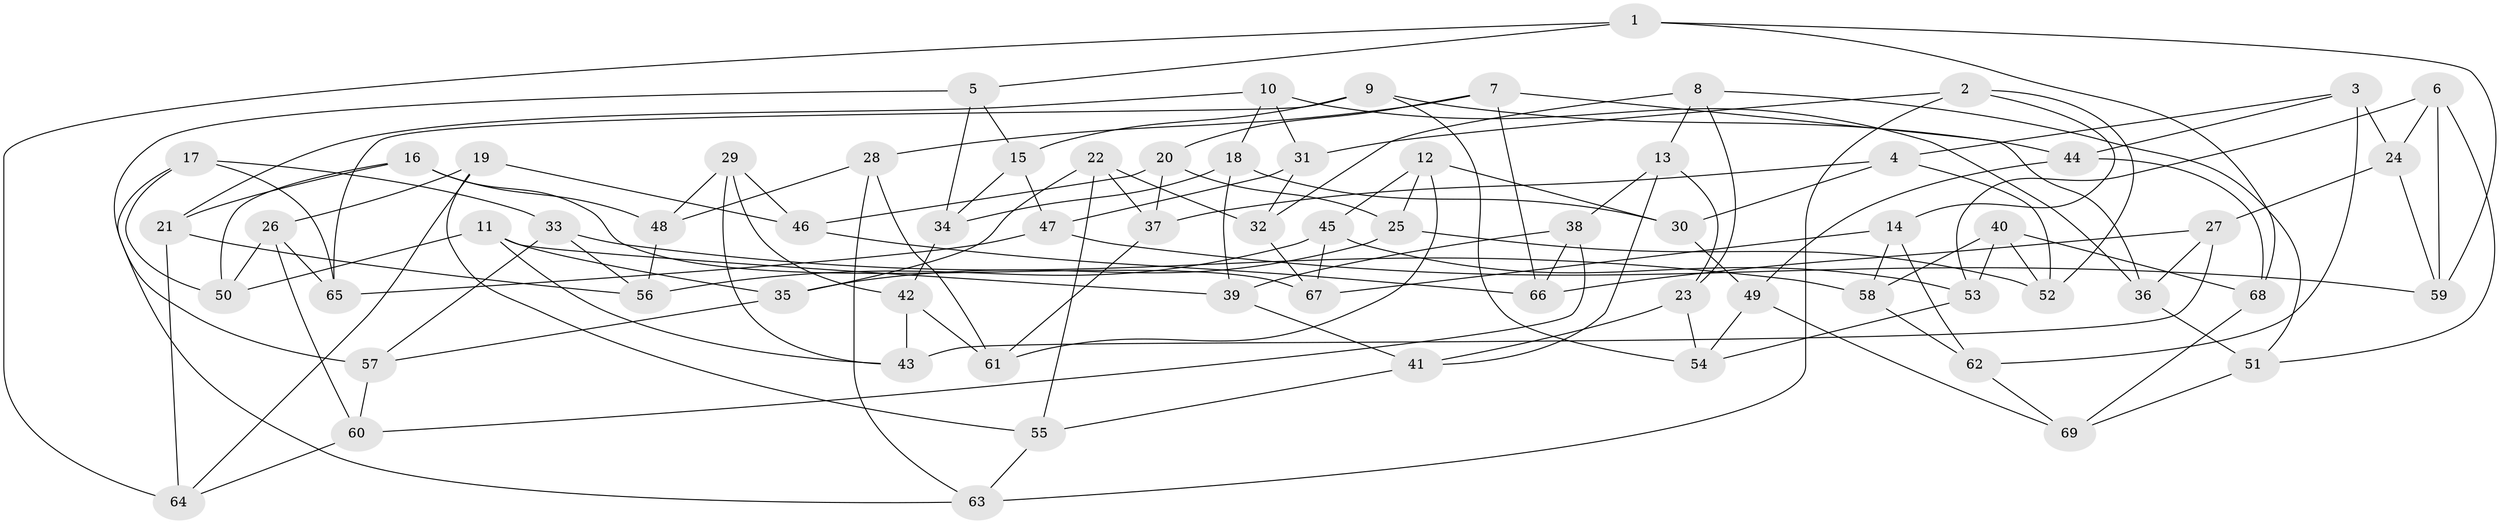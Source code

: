 // coarse degree distribution, {3: 0.25925925925925924, 2: 0.037037037037037035, 4: 0.25925925925925924, 5: 0.18518518518518517, 11: 0.037037037037037035, 6: 0.07407407407407407, 9: 0.07407407407407407, 7: 0.037037037037037035, 8: 0.037037037037037035}
// Generated by graph-tools (version 1.1) at 2025/03/03/04/25 22:03:10]
// undirected, 69 vertices, 138 edges
graph export_dot {
graph [start="1"]
  node [color=gray90,style=filled];
  1;
  2;
  3;
  4;
  5;
  6;
  7;
  8;
  9;
  10;
  11;
  12;
  13;
  14;
  15;
  16;
  17;
  18;
  19;
  20;
  21;
  22;
  23;
  24;
  25;
  26;
  27;
  28;
  29;
  30;
  31;
  32;
  33;
  34;
  35;
  36;
  37;
  38;
  39;
  40;
  41;
  42;
  43;
  44;
  45;
  46;
  47;
  48;
  49;
  50;
  51;
  52;
  53;
  54;
  55;
  56;
  57;
  58;
  59;
  60;
  61;
  62;
  63;
  64;
  65;
  66;
  67;
  68;
  69;
  1 -- 59;
  1 -- 68;
  1 -- 64;
  1 -- 5;
  2 -- 63;
  2 -- 31;
  2 -- 52;
  2 -- 14;
  3 -- 4;
  3 -- 44;
  3 -- 24;
  3 -- 62;
  4 -- 30;
  4 -- 52;
  4 -- 37;
  5 -- 15;
  5 -- 34;
  5 -- 57;
  6 -- 24;
  6 -- 51;
  6 -- 53;
  6 -- 59;
  7 -- 66;
  7 -- 28;
  7 -- 36;
  7 -- 20;
  8 -- 51;
  8 -- 13;
  8 -- 32;
  8 -- 23;
  9 -- 44;
  9 -- 54;
  9 -- 15;
  9 -- 65;
  10 -- 31;
  10 -- 36;
  10 -- 21;
  10 -- 18;
  11 -- 50;
  11 -- 39;
  11 -- 35;
  11 -- 43;
  12 -- 45;
  12 -- 25;
  12 -- 61;
  12 -- 30;
  13 -- 23;
  13 -- 38;
  13 -- 41;
  14 -- 62;
  14 -- 58;
  14 -- 67;
  15 -- 34;
  15 -- 47;
  16 -- 50;
  16 -- 67;
  16 -- 48;
  16 -- 21;
  17 -- 50;
  17 -- 33;
  17 -- 65;
  17 -- 63;
  18 -- 30;
  18 -- 39;
  18 -- 34;
  19 -- 55;
  19 -- 26;
  19 -- 64;
  19 -- 46;
  20 -- 37;
  20 -- 25;
  20 -- 46;
  21 -- 56;
  21 -- 64;
  22 -- 35;
  22 -- 37;
  22 -- 55;
  22 -- 32;
  23 -- 41;
  23 -- 54;
  24 -- 59;
  24 -- 27;
  25 -- 52;
  25 -- 35;
  26 -- 50;
  26 -- 60;
  26 -- 65;
  27 -- 43;
  27 -- 66;
  27 -- 36;
  28 -- 48;
  28 -- 61;
  28 -- 63;
  29 -- 46;
  29 -- 43;
  29 -- 42;
  29 -- 48;
  30 -- 49;
  31 -- 47;
  31 -- 32;
  32 -- 67;
  33 -- 56;
  33 -- 57;
  33 -- 58;
  34 -- 42;
  35 -- 57;
  36 -- 51;
  37 -- 61;
  38 -- 60;
  38 -- 39;
  38 -- 66;
  39 -- 41;
  40 -- 53;
  40 -- 58;
  40 -- 68;
  40 -- 52;
  41 -- 55;
  42 -- 43;
  42 -- 61;
  44 -- 49;
  44 -- 68;
  45 -- 56;
  45 -- 67;
  45 -- 53;
  46 -- 66;
  47 -- 65;
  47 -- 59;
  48 -- 56;
  49 -- 69;
  49 -- 54;
  51 -- 69;
  53 -- 54;
  55 -- 63;
  57 -- 60;
  58 -- 62;
  60 -- 64;
  62 -- 69;
  68 -- 69;
}
